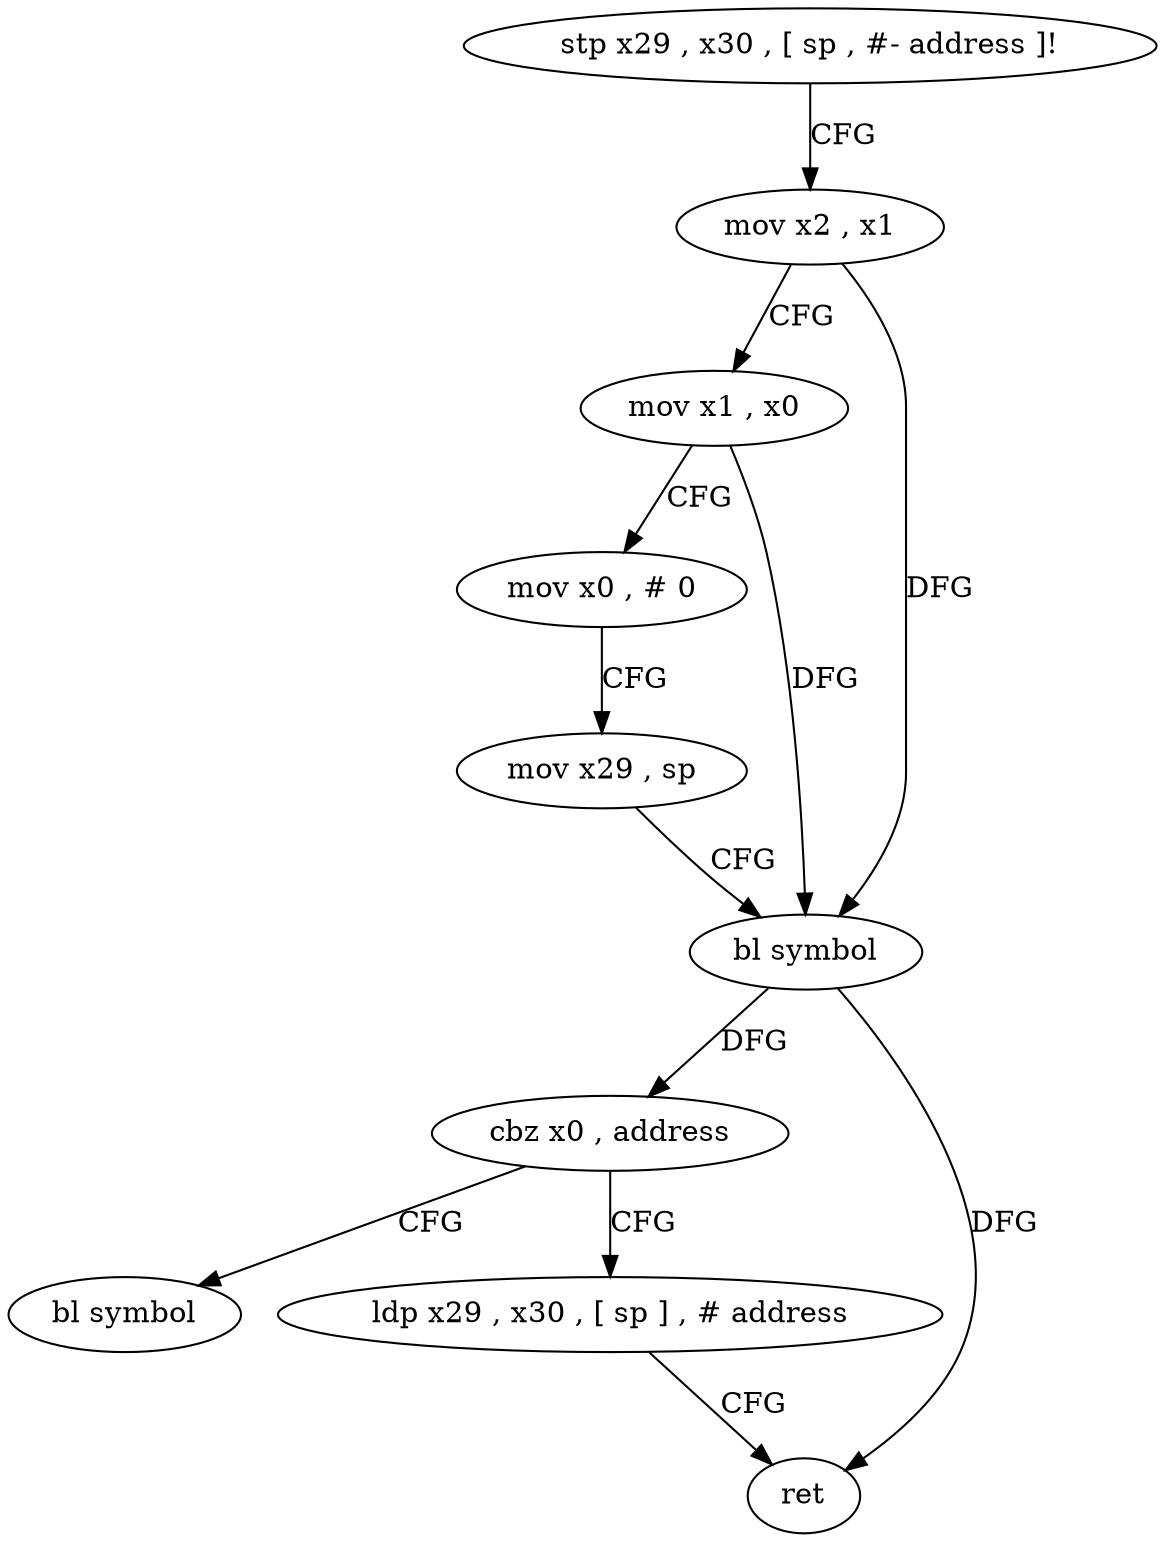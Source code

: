 digraph "func" {
"4427856" [label = "stp x29 , x30 , [ sp , #- address ]!" ]
"4427860" [label = "mov x2 , x1" ]
"4427864" [label = "mov x1 , x0" ]
"4427868" [label = "mov x0 , # 0" ]
"4427872" [label = "mov x29 , sp" ]
"4427876" [label = "bl symbol" ]
"4427880" [label = "cbz x0 , address" ]
"4427896" [label = "bl symbol" ]
"4427884" [label = "ldp x29 , x30 , [ sp ] , # address" ]
"4427888" [label = "ret" ]
"4427856" -> "4427860" [ label = "CFG" ]
"4427860" -> "4427864" [ label = "CFG" ]
"4427860" -> "4427876" [ label = "DFG" ]
"4427864" -> "4427868" [ label = "CFG" ]
"4427864" -> "4427876" [ label = "DFG" ]
"4427868" -> "4427872" [ label = "CFG" ]
"4427872" -> "4427876" [ label = "CFG" ]
"4427876" -> "4427880" [ label = "DFG" ]
"4427876" -> "4427888" [ label = "DFG" ]
"4427880" -> "4427896" [ label = "CFG" ]
"4427880" -> "4427884" [ label = "CFG" ]
"4427884" -> "4427888" [ label = "CFG" ]
}
